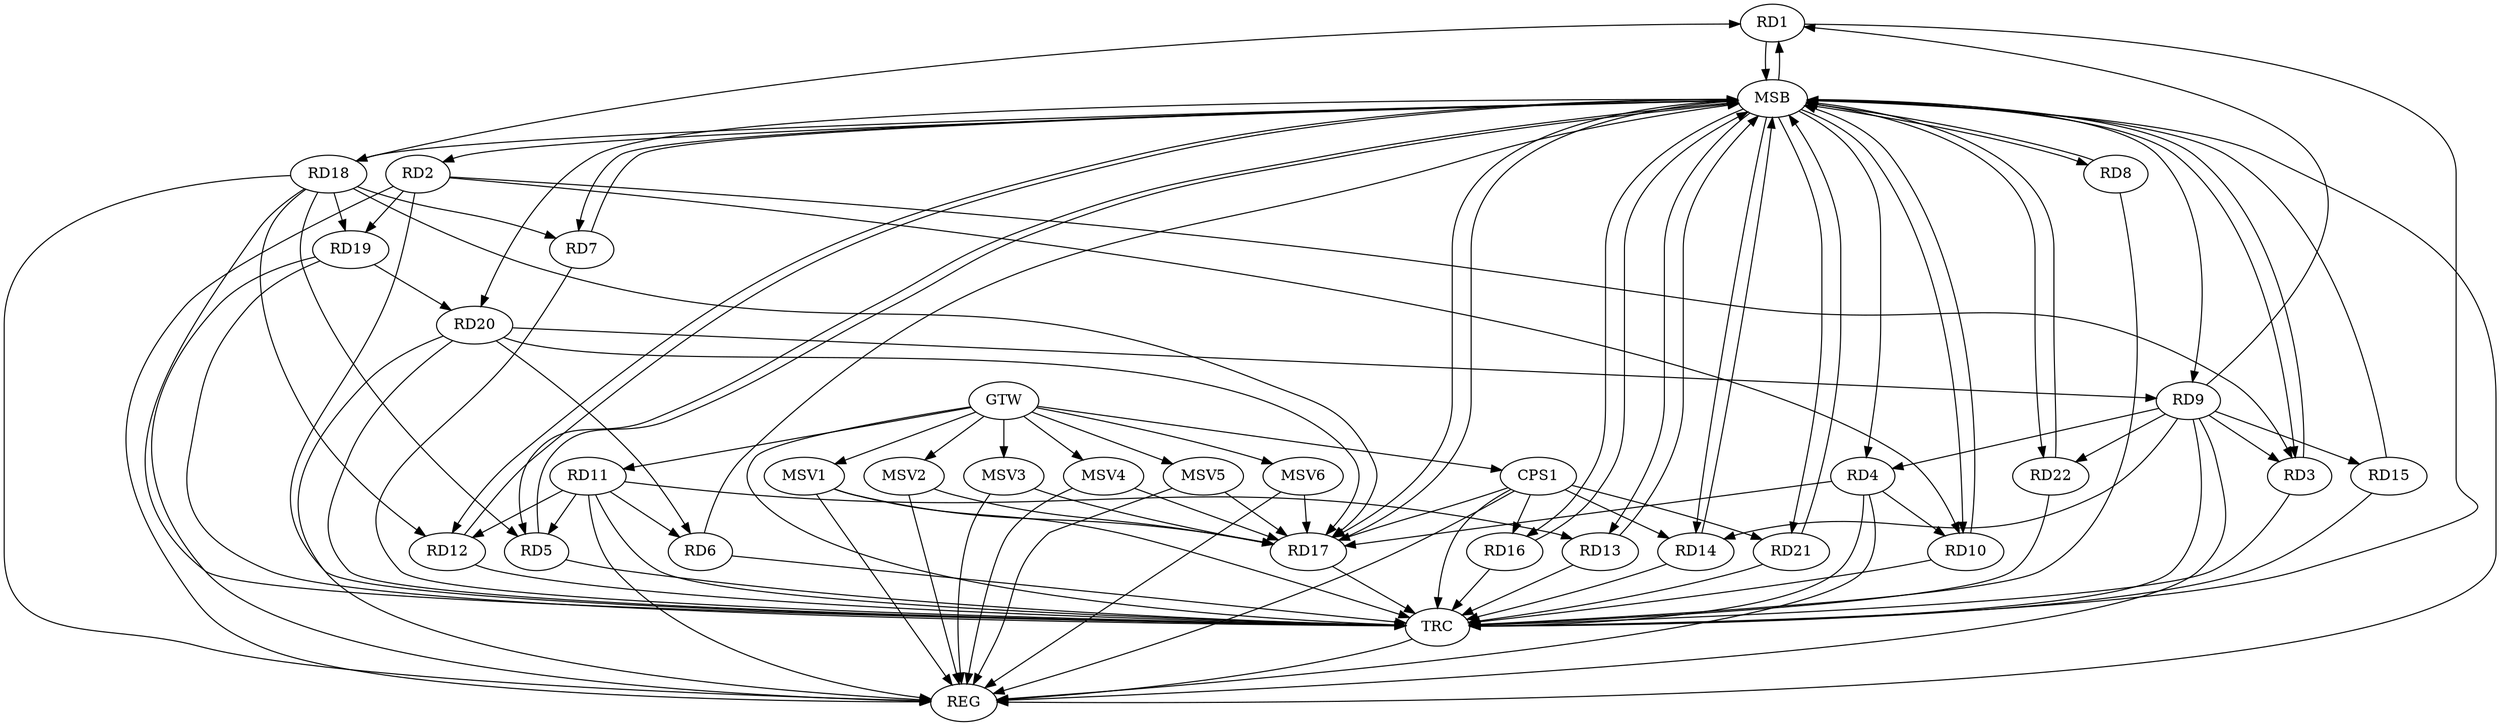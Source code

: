 strict digraph G {
  RD1 [ label="RD1" ];
  RD2 [ label="RD2" ];
  RD3 [ label="RD3" ];
  RD4 [ label="RD4" ];
  RD5 [ label="RD5" ];
  RD6 [ label="RD6" ];
  RD7 [ label="RD7" ];
  RD8 [ label="RD8" ];
  RD9 [ label="RD9" ];
  RD10 [ label="RD10" ];
  RD11 [ label="RD11" ];
  RD12 [ label="RD12" ];
  RD13 [ label="RD13" ];
  RD14 [ label="RD14" ];
  RD15 [ label="RD15" ];
  RD16 [ label="RD16" ];
  RD17 [ label="RD17" ];
  RD18 [ label="RD18" ];
  RD19 [ label="RD19" ];
  RD20 [ label="RD20" ];
  RD21 [ label="RD21" ];
  RD22 [ label="RD22" ];
  CPS1 [ label="CPS1" ];
  GTW [ label="GTW" ];
  REG [ label="REG" ];
  MSB [ label="MSB" ];
  TRC [ label="TRC" ];
  MSV1 [ label="MSV1" ];
  MSV2 [ label="MSV2" ];
  MSV3 [ label="MSV3" ];
  MSV4 [ label="MSV4" ];
  MSV5 [ label="MSV5" ];
  MSV6 [ label="MSV6" ];
  RD9 -> RD1;
  RD18 -> RD1;
  RD2 -> RD3;
  RD2 -> RD10;
  RD2 -> RD19;
  RD9 -> RD3;
  RD9 -> RD4;
  RD4 -> RD10;
  RD4 -> RD17;
  RD11 -> RD5;
  RD18 -> RD5;
  RD11 -> RD6;
  RD20 -> RD6;
  RD18 -> RD7;
  RD9 -> RD14;
  RD9 -> RD15;
  RD20 -> RD9;
  RD9 -> RD22;
  RD11 -> RD12;
  RD11 -> RD13;
  RD18 -> RD12;
  RD18 -> RD17;
  RD20 -> RD17;
  RD18 -> RD19;
  RD19 -> RD20;
  CPS1 -> RD14;
  CPS1 -> RD21;
  CPS1 -> RD17;
  CPS1 -> RD16;
  GTW -> RD11;
  GTW -> CPS1;
  RD2 -> REG;
  RD4 -> REG;
  RD9 -> REG;
  RD11 -> REG;
  RD18 -> REG;
  RD19 -> REG;
  RD20 -> REG;
  CPS1 -> REG;
  RD1 -> MSB;
  MSB -> RD2;
  MSB -> RD13;
  MSB -> RD18;
  MSB -> REG;
  RD3 -> MSB;
  MSB -> RD16;
  RD5 -> MSB;
  MSB -> RD1;
  MSB -> RD21;
  RD6 -> MSB;
  MSB -> RD8;
  RD7 -> MSB;
  MSB -> RD10;
  MSB -> RD17;
  MSB -> RD20;
  MSB -> RD22;
  RD8 -> MSB;
  MSB -> RD12;
  MSB -> RD14;
  RD10 -> MSB;
  RD12 -> MSB;
  MSB -> RD7;
  RD13 -> MSB;
  MSB -> RD4;
  RD14 -> MSB;
  RD15 -> MSB;
  MSB -> RD9;
  RD16 -> MSB;
  MSB -> RD3;
  RD17 -> MSB;
  MSB -> RD5;
  RD21 -> MSB;
  RD22 -> MSB;
  RD1 -> TRC;
  RD2 -> TRC;
  RD3 -> TRC;
  RD4 -> TRC;
  RD5 -> TRC;
  RD6 -> TRC;
  RD7 -> TRC;
  RD8 -> TRC;
  RD9 -> TRC;
  RD10 -> TRC;
  RD11 -> TRC;
  RD12 -> TRC;
  RD13 -> TRC;
  RD14 -> TRC;
  RD15 -> TRC;
  RD16 -> TRC;
  RD17 -> TRC;
  RD18 -> TRC;
  RD19 -> TRC;
  RD20 -> TRC;
  RD21 -> TRC;
  RD22 -> TRC;
  CPS1 -> TRC;
  GTW -> TRC;
  TRC -> REG;
  MSV1 -> RD17;
  GTW -> MSV1;
  MSV1 -> REG;
  MSV1 -> TRC;
  MSV2 -> RD17;
  MSV3 -> RD17;
  GTW -> MSV2;
  MSV2 -> REG;
  GTW -> MSV3;
  MSV3 -> REG;
  MSV4 -> RD17;
  GTW -> MSV4;
  MSV4 -> REG;
  MSV5 -> RD17;
  MSV6 -> RD17;
  GTW -> MSV5;
  MSV5 -> REG;
  GTW -> MSV6;
  MSV6 -> REG;
}
